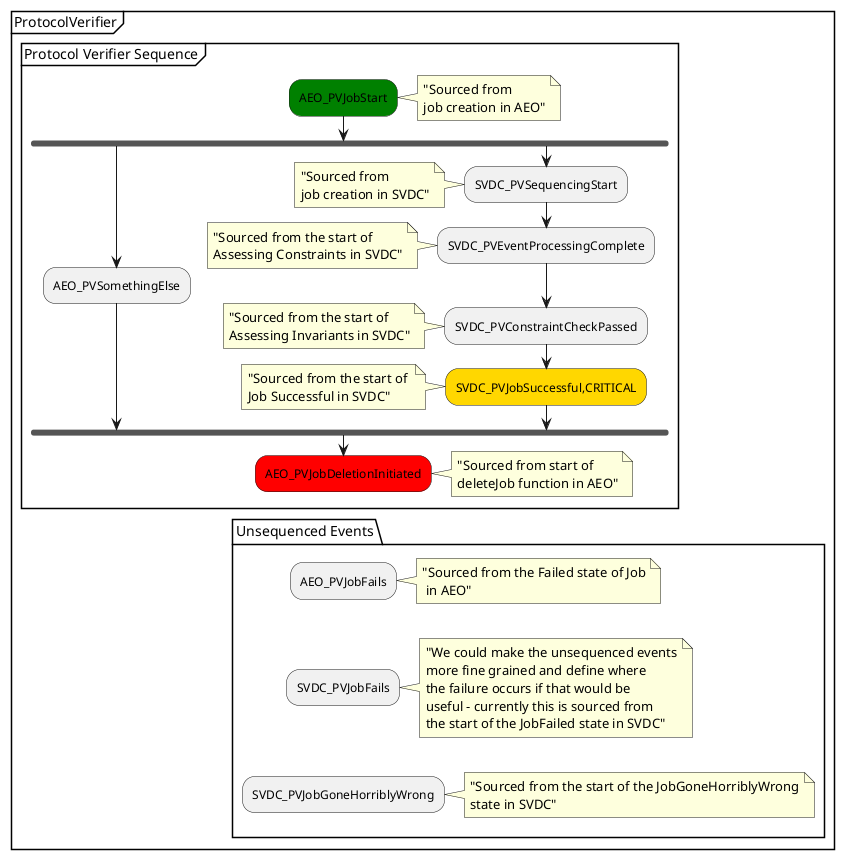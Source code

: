 @startuml
partition "ProtocolVerifier" {
  group "Protocol Verifier Sequence"
    #green:AEO_PVJobStart;
    note right
      "Sourced from 
      job creation in AEO"
    end note
    fork
      :AEO_PVSomethingElse;
 
    fork again
      :SVDC_PVSequencingStart;
      note left
        "Sourced from 
        job creation in SVDC"
      end note
      :SVDC_PVEventProcessingComplete;
       note left
        "Sourced from the start of 
        Assessing Constraints in SVDC"
      end note
      :SVDC_PVConstraintCheckPassed;
      note left
        "Sourced from the start of 
        Assessing Invariants in SVDC"
      end note
      #gold:SVDC_PVJobSuccessful,CRITICAL;
      note left
        "Sourced from the start of 
        Job Successful in SVDC"
      end note
       end fork
      #red:AEO_PVJobDeletionInitiated;  
      note right
        "Sourced from start of
        deleteJob function in AEO"
      end note
      detach
   
  end group
  package "Unsequenced Events" {
    :AEO_PVJobFails;
    kill
      note right
      "Sourced from the Failed state of Job
       in AEO"
    end note
    :SVDC_PVJobFails;
    kill
    note right
      "We could make the unsequenced events
      more fine grained and define where
      the failure occurs if that would be 
      useful - currently this is sourced from
      the start of the JobFailed state in SVDC"
    end note
    :SVDC_PVJobGoneHorriblyWrong;
    kill
    note right
      "Sourced from the start of the JobGoneHorriblyWrong
      state in SVDC"
    end note
  }
}
@enduml
